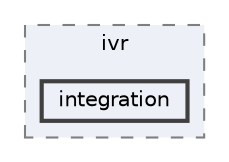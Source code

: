 digraph "repository/ivr/src/main/java/com/sterlite/cal/ivr/integration"
{
 // LATEX_PDF_SIZE
  bgcolor="transparent";
  edge [fontname=Helvetica,fontsize=10,labelfontname=Helvetica,labelfontsize=10];
  node [fontname=Helvetica,fontsize=10,shape=box,height=0.2,width=0.4];
  compound=true
  subgraph clusterdir_cd784ca7edd02497793eba1279cf268d {
    graph [ bgcolor="#edf0f7", pencolor="grey50", label="ivr", fontname=Helvetica,fontsize=10 style="filled,dashed", URL="dir_cd784ca7edd02497793eba1279cf268d.html",tooltip=""]
  dir_d76615c30d9d66e80fff08f4bc203bab [label="integration", fillcolor="#edf0f7", color="grey25", style="filled,bold", URL="dir_d76615c30d9d66e80fff08f4bc203bab.html",tooltip=""];
  }
}
